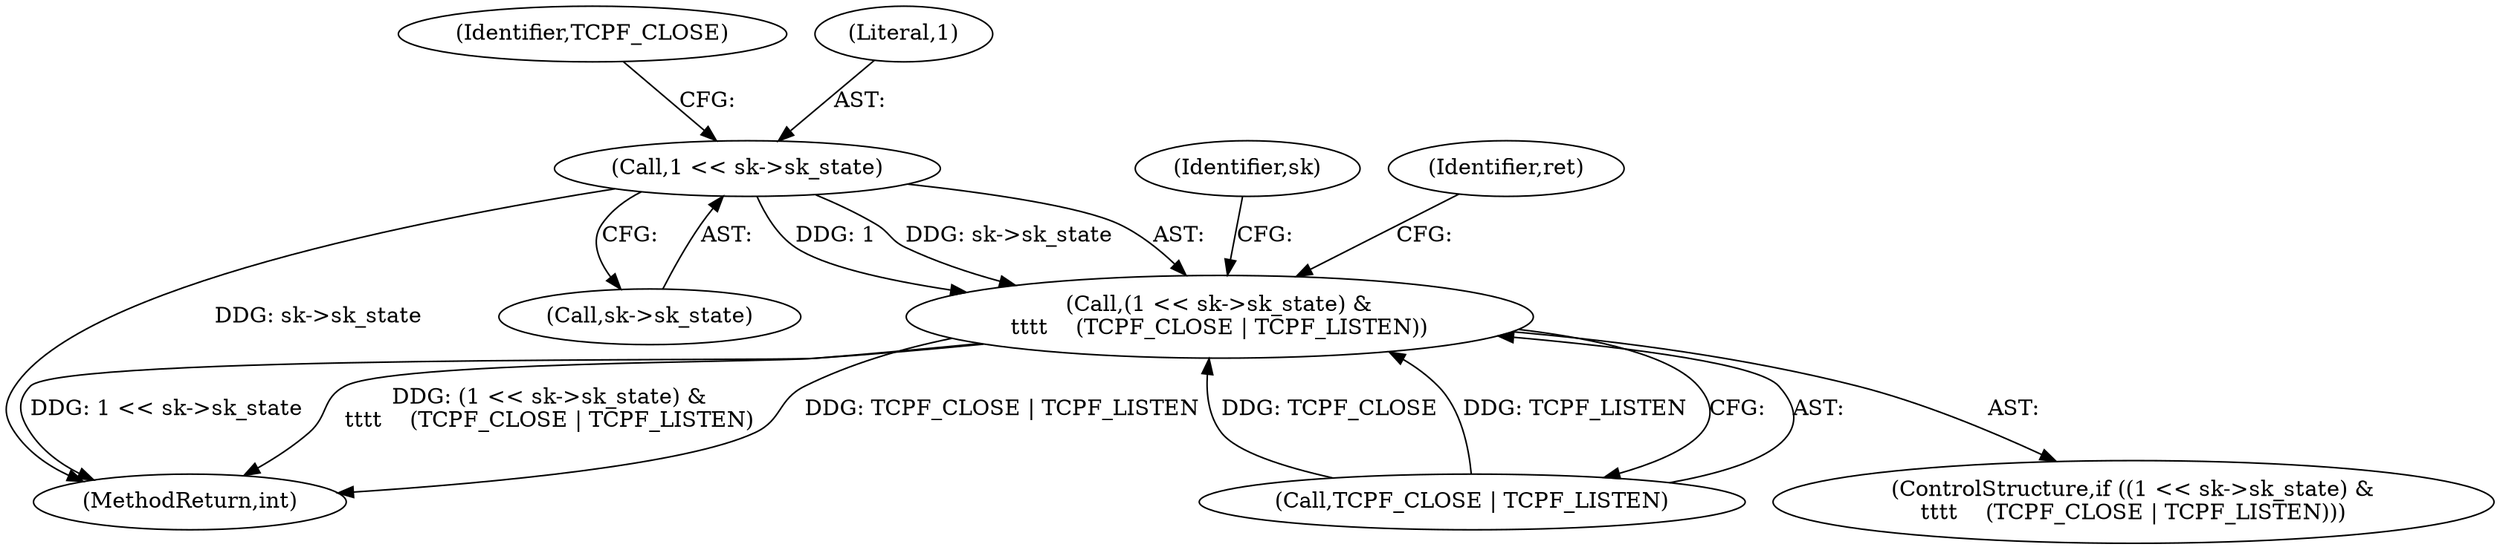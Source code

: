 digraph "0_linux_b98b0bc8c431e3ceb4b26b0dfc8db509518fb290@pointer" {
"1000510" [label="(Call,1 << sk->sk_state)"];
"1000509" [label="(Call,(1 << sk->sk_state) &\n\t\t\t\t    (TCPF_CLOSE | TCPF_LISTEN))"];
"1000508" [label="(ControlStructure,if ((1 << sk->sk_state) &\n\t\t\t\t    (TCPF_CLOSE | TCPF_LISTEN)))"];
"1000520" [label="(Identifier,ret)"];
"1000526" [label="(Identifier,sk)"];
"1000890" [label="(MethodReturn,int)"];
"1000510" [label="(Call,1 << sk->sk_state)"];
"1000516" [label="(Identifier,TCPF_CLOSE)"];
"1000512" [label="(Call,sk->sk_state)"];
"1000515" [label="(Call,TCPF_CLOSE | TCPF_LISTEN)"];
"1000511" [label="(Literal,1)"];
"1000509" [label="(Call,(1 << sk->sk_state) &\n\t\t\t\t    (TCPF_CLOSE | TCPF_LISTEN))"];
"1000510" -> "1000509"  [label="AST: "];
"1000510" -> "1000512"  [label="CFG: "];
"1000511" -> "1000510"  [label="AST: "];
"1000512" -> "1000510"  [label="AST: "];
"1000516" -> "1000510"  [label="CFG: "];
"1000510" -> "1000890"  [label="DDG: sk->sk_state"];
"1000510" -> "1000509"  [label="DDG: 1"];
"1000510" -> "1000509"  [label="DDG: sk->sk_state"];
"1000509" -> "1000508"  [label="AST: "];
"1000509" -> "1000515"  [label="CFG: "];
"1000515" -> "1000509"  [label="AST: "];
"1000520" -> "1000509"  [label="CFG: "];
"1000526" -> "1000509"  [label="CFG: "];
"1000509" -> "1000890"  [label="DDG: (1 << sk->sk_state) &\n\t\t\t\t    (TCPF_CLOSE | TCPF_LISTEN)"];
"1000509" -> "1000890"  [label="DDG: TCPF_CLOSE | TCPF_LISTEN"];
"1000509" -> "1000890"  [label="DDG: 1 << sk->sk_state"];
"1000515" -> "1000509"  [label="DDG: TCPF_CLOSE"];
"1000515" -> "1000509"  [label="DDG: TCPF_LISTEN"];
}
